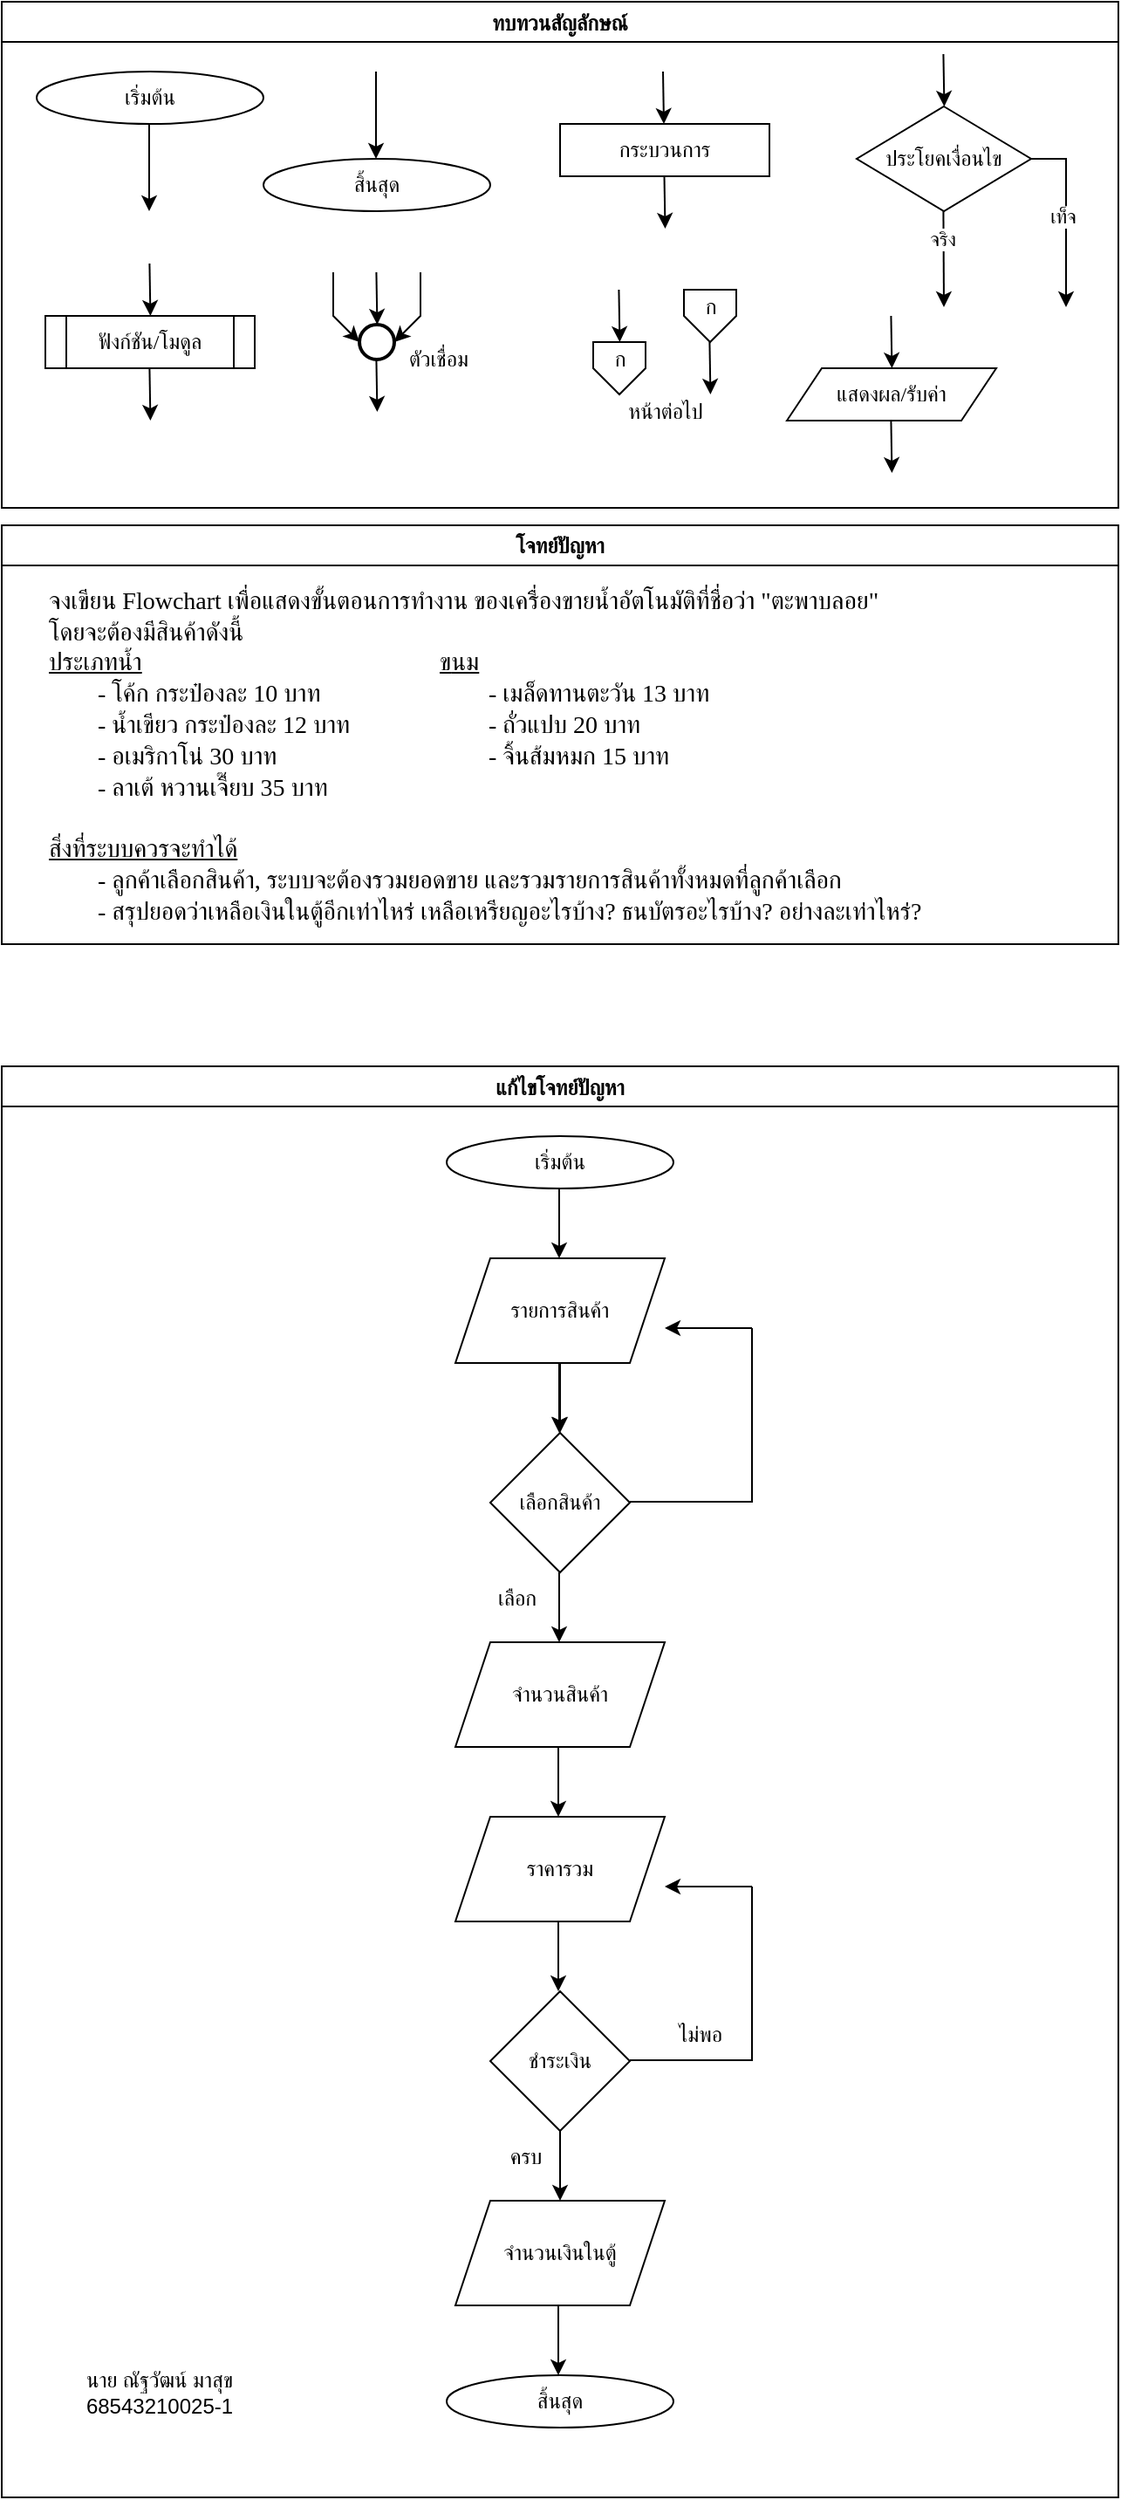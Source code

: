 <mxfile version="28.0.4">
  <diagram name="หน้า-1" id="yINgGY87hiQaUrzWzCxz">
    <mxGraphModel dx="1426" dy="743" grid="1" gridSize="10" guides="1" tooltips="1" connect="1" arrows="1" fold="1" page="1" pageScale="1" pageWidth="827" pageHeight="1169" math="0" shadow="0">
      <root>
        <mxCell id="0" />
        <mxCell id="1" parent="0" />
        <mxCell id="E96ORhK9GxkhAMzJGfh3-1" value="ทบทวนสัญลักษณ์" style="swimlane;fontFamily=Sarabun;fontSource=https%3A%2F%2Ffonts.googleapis.com%2Fcss%3Ffamily%3DSarabun;" vertex="1" parent="1">
          <mxGeometry x="94" y="20" width="640" height="290" as="geometry" />
        </mxCell>
        <mxCell id="E96ORhK9GxkhAMzJGfh3-2" value="&lt;font data-font-src=&quot;https://fonts.googleapis.com/css?family=Sarabun&quot; face=&quot;Sarabun&quot;&gt;เริ่มต้น&lt;/font&gt;" style="ellipse;whiteSpace=wrap;html=1;" vertex="1" parent="E96ORhK9GxkhAMzJGfh3-1">
          <mxGeometry x="20" y="40" width="130" height="30" as="geometry" />
        </mxCell>
        <mxCell id="E96ORhK9GxkhAMzJGfh3-3" value="" style="endArrow=classic;html=1;rounded=0;" edge="1" parent="E96ORhK9GxkhAMzJGfh3-1">
          <mxGeometry width="50" height="50" relative="1" as="geometry">
            <mxPoint x="84.5" y="70" as="sourcePoint" />
            <mxPoint x="84.5" y="120" as="targetPoint" />
          </mxGeometry>
        </mxCell>
        <mxCell id="E96ORhK9GxkhAMzJGfh3-4" value="&lt;font face=&quot;Sarabun&quot;&gt;สิ้นสุด&lt;/font&gt;" style="ellipse;whiteSpace=wrap;html=1;" vertex="1" parent="E96ORhK9GxkhAMzJGfh3-1">
          <mxGeometry x="150" y="90" width="130" height="30" as="geometry" />
        </mxCell>
        <mxCell id="E96ORhK9GxkhAMzJGfh3-5" value="" style="endArrow=classic;html=1;rounded=0;" edge="1" parent="E96ORhK9GxkhAMzJGfh3-1">
          <mxGeometry width="50" height="50" relative="1" as="geometry">
            <mxPoint x="214.5" y="40" as="sourcePoint" />
            <mxPoint x="214.5" y="90" as="targetPoint" />
          </mxGeometry>
        </mxCell>
        <mxCell id="E96ORhK9GxkhAMzJGfh3-6" value="กระบวนการ" style="rounded=0;whiteSpace=wrap;html=1;fontFamily=Sarabun;fontSource=https%3A%2F%2Ffonts.googleapis.com%2Fcss%3Ffamily%3DSarabun;" vertex="1" parent="E96ORhK9GxkhAMzJGfh3-1">
          <mxGeometry x="320" y="70" width="120" height="30" as="geometry" />
        </mxCell>
        <mxCell id="E96ORhK9GxkhAMzJGfh3-7" value="" style="endArrow=classic;html=1;rounded=0;" edge="1" parent="E96ORhK9GxkhAMzJGfh3-1">
          <mxGeometry width="50" height="50" relative="1" as="geometry">
            <mxPoint x="379" y="40" as="sourcePoint" />
            <mxPoint x="379.5" y="70" as="targetPoint" />
          </mxGeometry>
        </mxCell>
        <mxCell id="E96ORhK9GxkhAMzJGfh3-8" value="" style="endArrow=classic;html=1;rounded=0;" edge="1" parent="E96ORhK9GxkhAMzJGfh3-1">
          <mxGeometry width="50" height="50" relative="1" as="geometry">
            <mxPoint x="379.75" y="100" as="sourcePoint" />
            <mxPoint x="380.25" y="130" as="targetPoint" />
          </mxGeometry>
        </mxCell>
        <mxCell id="E96ORhK9GxkhAMzJGfh3-9" value="ประโยคเงื่อนไข" style="rhombus;whiteSpace=wrap;html=1;fontFamily=Sarabun;fontSource=https%3A%2F%2Ffonts.googleapis.com%2Fcss%3Ffamily%3DSarabun;" vertex="1" parent="E96ORhK9GxkhAMzJGfh3-1">
          <mxGeometry x="490" y="60" width="100" height="60" as="geometry" />
        </mxCell>
        <mxCell id="E96ORhK9GxkhAMzJGfh3-10" value="" style="endArrow=classic;html=1;rounded=0;" edge="1" parent="E96ORhK9GxkhAMzJGfh3-1">
          <mxGeometry width="50" height="50" relative="1" as="geometry">
            <mxPoint x="539.71" y="30" as="sourcePoint" />
            <mxPoint x="540.21" y="60" as="targetPoint" />
          </mxGeometry>
        </mxCell>
        <mxCell id="E96ORhK9GxkhAMzJGfh3-11" value="" style="endArrow=classic;html=1;rounded=0;" edge="1" parent="E96ORhK9GxkhAMzJGfh3-1">
          <mxGeometry width="50" height="50" relative="1" as="geometry">
            <mxPoint x="539.71" y="120" as="sourcePoint" />
            <mxPoint x="540" y="175" as="targetPoint" />
          </mxGeometry>
        </mxCell>
        <mxCell id="E96ORhK9GxkhAMzJGfh3-12" value="จริง" style="edgeLabel;html=1;align=center;verticalAlign=middle;resizable=0;points=[];fontFamily=Sarabun;fontSource=https%3A%2F%2Ffonts.googleapis.com%2Fcss%3Ffamily%3DSarabun;" vertex="1" connectable="0" parent="E96ORhK9GxkhAMzJGfh3-11">
          <mxGeometry x="-0.414" y="-1" relative="1" as="geometry">
            <mxPoint as="offset" />
          </mxGeometry>
        </mxCell>
        <mxCell id="E96ORhK9GxkhAMzJGfh3-13" value="" style="endArrow=classic;html=1;rounded=0;exitX=1;exitY=0.5;exitDx=0;exitDy=0;" edge="1" parent="E96ORhK9GxkhAMzJGfh3-1" source="E96ORhK9GxkhAMzJGfh3-9">
          <mxGeometry width="50" height="50" relative="1" as="geometry">
            <mxPoint x="620" y="95" as="sourcePoint" />
            <mxPoint x="610" y="175" as="targetPoint" />
            <Array as="points">
              <mxPoint x="610" y="90" />
            </Array>
          </mxGeometry>
        </mxCell>
        <mxCell id="E96ORhK9GxkhAMzJGfh3-14" value="&lt;font data-font-src=&quot;https://fonts.googleapis.com/css?family=Sarabun&quot; face=&quot;Sarabun&quot;&gt;เท็จ&lt;/font&gt;" style="edgeLabel;html=1;align=center;verticalAlign=middle;resizable=0;points=[];" vertex="1" connectable="0" parent="E96ORhK9GxkhAMzJGfh3-13">
          <mxGeometry x="-0.002" y="-2" relative="1" as="geometry">
            <mxPoint as="offset" />
          </mxGeometry>
        </mxCell>
        <mxCell id="E96ORhK9GxkhAMzJGfh3-15" value="&lt;font data-font-src=&quot;https://fonts.googleapis.com/css?family=Sarabun&quot; face=&quot;Sarabun&quot;&gt;ฟังก์ชัน/โมดูล&lt;/font&gt;" style="shape=process;whiteSpace=wrap;html=1;backgroundOutline=1;" vertex="1" parent="E96ORhK9GxkhAMzJGfh3-1">
          <mxGeometry x="25" y="180" width="120" height="30" as="geometry" />
        </mxCell>
        <mxCell id="E96ORhK9GxkhAMzJGfh3-16" value="" style="endArrow=classic;html=1;rounded=0;" edge="1" parent="E96ORhK9GxkhAMzJGfh3-1">
          <mxGeometry width="50" height="50" relative="1" as="geometry">
            <mxPoint x="84.71" y="150" as="sourcePoint" />
            <mxPoint x="85.21" y="180" as="targetPoint" />
          </mxGeometry>
        </mxCell>
        <mxCell id="E96ORhK9GxkhAMzJGfh3-17" value="" style="endArrow=classic;html=1;rounded=0;" edge="1" parent="E96ORhK9GxkhAMzJGfh3-1">
          <mxGeometry width="50" height="50" relative="1" as="geometry">
            <mxPoint x="84.71" y="210" as="sourcePoint" />
            <mxPoint x="85.21" y="240" as="targetPoint" />
          </mxGeometry>
        </mxCell>
        <mxCell id="E96ORhK9GxkhAMzJGfh3-18" value="" style="strokeWidth=2;html=1;shape=mxgraph.flowchart.start_2;whiteSpace=wrap;" vertex="1" parent="E96ORhK9GxkhAMzJGfh3-1">
          <mxGeometry x="205" y="185" width="20" height="20" as="geometry" />
        </mxCell>
        <mxCell id="E96ORhK9GxkhAMzJGfh3-19" value="" style="endArrow=classic;html=1;rounded=0;" edge="1" parent="E96ORhK9GxkhAMzJGfh3-1">
          <mxGeometry width="50" height="50" relative="1" as="geometry">
            <mxPoint x="214.71" y="155" as="sourcePoint" />
            <mxPoint x="215.21" y="185" as="targetPoint" />
          </mxGeometry>
        </mxCell>
        <mxCell id="E96ORhK9GxkhAMzJGfh3-20" value="" style="endArrow=classic;html=1;rounded=0;entryX=0;entryY=0.5;entryDx=0;entryDy=0;entryPerimeter=0;" edge="1" parent="E96ORhK9GxkhAMzJGfh3-1" target="E96ORhK9GxkhAMzJGfh3-18">
          <mxGeometry width="50" height="50" relative="1" as="geometry">
            <mxPoint x="190.0" y="155" as="sourcePoint" />
            <mxPoint x="190.5" y="185" as="targetPoint" />
            <Array as="points">
              <mxPoint x="190" y="180" />
            </Array>
          </mxGeometry>
        </mxCell>
        <mxCell id="E96ORhK9GxkhAMzJGfh3-21" value="" style="endArrow=classic;html=1;rounded=0;entryX=1;entryY=0.5;entryDx=0;entryDy=0;entryPerimeter=0;" edge="1" parent="E96ORhK9GxkhAMzJGfh3-1" target="E96ORhK9GxkhAMzJGfh3-18">
          <mxGeometry width="50" height="50" relative="1" as="geometry">
            <mxPoint x="240.0" y="155" as="sourcePoint" />
            <mxPoint x="240.5" y="185" as="targetPoint" />
            <Array as="points">
              <mxPoint x="240" y="180" />
            </Array>
          </mxGeometry>
        </mxCell>
        <mxCell id="E96ORhK9GxkhAMzJGfh3-22" value="" style="endArrow=classic;html=1;rounded=0;" edge="1" parent="E96ORhK9GxkhAMzJGfh3-1">
          <mxGeometry width="50" height="50" relative="1" as="geometry">
            <mxPoint x="214.71" y="205" as="sourcePoint" />
            <mxPoint x="215.21" y="235" as="targetPoint" />
          </mxGeometry>
        </mxCell>
        <mxCell id="E96ORhK9GxkhAMzJGfh3-23" value="&lt;font data-font-src=&quot;https://fonts.googleapis.com/css?family=Sarabun&quot; face=&quot;Sarabun&quot;&gt;ตัวเชื่อม&lt;/font&gt;" style="text;html=1;align=center;verticalAlign=middle;resizable=0;points=[];autosize=1;strokeColor=none;fillColor=none;" vertex="1" parent="E96ORhK9GxkhAMzJGfh3-1">
          <mxGeometry x="220" y="190" width="60" height="30" as="geometry" />
        </mxCell>
        <mxCell id="E96ORhK9GxkhAMzJGfh3-24" value="" style="endArrow=classic;html=1;rounded=0;" edge="1" parent="E96ORhK9GxkhAMzJGfh3-1">
          <mxGeometry width="50" height="50" relative="1" as="geometry">
            <mxPoint x="353.71" y="165" as="sourcePoint" />
            <mxPoint x="354.21" y="195" as="targetPoint" />
          </mxGeometry>
        </mxCell>
        <mxCell id="E96ORhK9GxkhAMzJGfh3-25" value="" style="verticalLabelPosition=bottom;verticalAlign=top;html=1;shape=offPageConnector;rounded=0;size=0.5;" vertex="1" parent="E96ORhK9GxkhAMzJGfh3-1">
          <mxGeometry x="339" y="195" width="30" height="30" as="geometry" />
        </mxCell>
        <mxCell id="E96ORhK9GxkhAMzJGfh3-26" value="" style="endArrow=classic;html=1;rounded=0;" edge="1" parent="E96ORhK9GxkhAMzJGfh3-1">
          <mxGeometry width="50" height="50" relative="1" as="geometry">
            <mxPoint x="405.71" y="195" as="sourcePoint" />
            <mxPoint x="406.21" y="225" as="targetPoint" />
          </mxGeometry>
        </mxCell>
        <mxCell id="E96ORhK9GxkhAMzJGfh3-27" value="" style="verticalLabelPosition=bottom;verticalAlign=top;html=1;shape=offPageConnector;rounded=0;size=0.5;" vertex="1" parent="E96ORhK9GxkhAMzJGfh3-1">
          <mxGeometry x="391" y="165" width="30" height="30" as="geometry" />
        </mxCell>
        <mxCell id="E96ORhK9GxkhAMzJGfh3-28" value="หน้าต่อไป" style="text;html=1;align=center;verticalAlign=middle;resizable=0;points=[];autosize=1;strokeColor=none;fillColor=none;fontFamily=Sarabun;fontSource=https%3A%2F%2Ffonts.googleapis.com%2Fcss%3Ffamily%3DSarabun;" vertex="1" parent="E96ORhK9GxkhAMzJGfh3-1">
          <mxGeometry x="345" y="220" width="70" height="30" as="geometry" />
        </mxCell>
        <mxCell id="E96ORhK9GxkhAMzJGfh3-29" value="ก" style="text;html=1;align=center;verticalAlign=middle;resizable=0;points=[];autosize=1;strokeColor=none;fillColor=none;fontFamily=Sarabun;fontSource=https%3A%2F%2Ffonts.googleapis.com%2Fcss%3Ffamily%3DSarabun;" vertex="1" parent="E96ORhK9GxkhAMzJGfh3-1">
          <mxGeometry x="339" y="190" width="30" height="30" as="geometry" />
        </mxCell>
        <mxCell id="E96ORhK9GxkhAMzJGfh3-30" value="ก" style="text;html=1;align=center;verticalAlign=middle;resizable=0;points=[];autosize=1;strokeColor=none;fillColor=none;fontFamily=Sarabun;fontSource=https%3A%2F%2Ffonts.googleapis.com%2Fcss%3Ffamily%3DSarabun;" vertex="1" parent="E96ORhK9GxkhAMzJGfh3-1">
          <mxGeometry x="391" y="160" width="30" height="30" as="geometry" />
        </mxCell>
        <mxCell id="E96ORhK9GxkhAMzJGfh3-31" value="แสดงผล/รับค่า" style="shape=parallelogram;perimeter=parallelogramPerimeter;whiteSpace=wrap;html=1;fixedSize=1;fontFamily=Sarabun;fontSource=https%3A%2F%2Ffonts.googleapis.com%2Fcss%3Ffamily%3DSarabun;" vertex="1" parent="E96ORhK9GxkhAMzJGfh3-1">
          <mxGeometry x="450" y="210" width="120" height="30" as="geometry" />
        </mxCell>
        <mxCell id="E96ORhK9GxkhAMzJGfh3-32" value="" style="endArrow=classic;html=1;rounded=0;" edge="1" parent="E96ORhK9GxkhAMzJGfh3-1">
          <mxGeometry width="50" height="50" relative="1" as="geometry">
            <mxPoint x="509.71" y="180" as="sourcePoint" />
            <mxPoint x="510.21" y="210" as="targetPoint" />
          </mxGeometry>
        </mxCell>
        <mxCell id="E96ORhK9GxkhAMzJGfh3-33" value="" style="endArrow=classic;html=1;rounded=0;" edge="1" parent="E96ORhK9GxkhAMzJGfh3-1">
          <mxGeometry width="50" height="50" relative="1" as="geometry">
            <mxPoint x="509.71" y="240" as="sourcePoint" />
            <mxPoint x="510.21" y="270" as="targetPoint" />
          </mxGeometry>
        </mxCell>
        <mxCell id="E96ORhK9GxkhAMzJGfh3-34" value="แก้ไขโจทย์ปัญหา" style="swimlane;fontFamily=Sarabun;fontSource=https%3A%2F%2Ffonts.googleapis.com%2Fcss%3Ffamily%3DSarabun;" vertex="1" parent="1">
          <mxGeometry x="94" y="630" width="640" height="820" as="geometry" />
        </mxCell>
        <mxCell id="E96ORhK9GxkhAMzJGfh3-35" value="&lt;font data-font-src=&quot;https://fonts.googleapis.com/css?family=Sarabun&quot; face=&quot;Sarabun&quot;&gt;เริ่มต้น&lt;/font&gt;" style="ellipse;whiteSpace=wrap;html=1;" vertex="1" parent="E96ORhK9GxkhAMzJGfh3-34">
          <mxGeometry x="255" y="40" width="130" height="30" as="geometry" />
        </mxCell>
        <mxCell id="E96ORhK9GxkhAMzJGfh3-36" value="&lt;font face=&quot;Sarabun&quot;&gt;สิ้นสุด&lt;/font&gt;" style="ellipse;whiteSpace=wrap;html=1;" vertex="1" parent="E96ORhK9GxkhAMzJGfh3-34">
          <mxGeometry x="255" y="750" width="130" height="30" as="geometry" />
        </mxCell>
        <mxCell id="E96ORhK9GxkhAMzJGfh3-37" value="" style="edgeStyle=orthogonalEdgeStyle;rounded=0;orthogonalLoop=1;jettySize=auto;html=1;" edge="1" parent="E96ORhK9GxkhAMzJGfh3-34" source="E96ORhK9GxkhAMzJGfh3-38" target="E96ORhK9GxkhAMzJGfh3-41">
          <mxGeometry relative="1" as="geometry" />
        </mxCell>
        <mxCell id="E96ORhK9GxkhAMzJGfh3-38" value="รายการสินค้า" style="shape=parallelogram;perimeter=parallelogramPerimeter;whiteSpace=wrap;html=1;fixedSize=1;" vertex="1" parent="E96ORhK9GxkhAMzJGfh3-34">
          <mxGeometry x="260" y="110" width="120" height="60" as="geometry" />
        </mxCell>
        <mxCell id="E96ORhK9GxkhAMzJGfh3-39" value="" style="endArrow=classic;html=1;rounded=0;" edge="1" parent="E96ORhK9GxkhAMzJGfh3-34">
          <mxGeometry width="50" height="50" relative="1" as="geometry">
            <mxPoint x="319.5" y="70" as="sourcePoint" />
            <mxPoint x="319.5" y="110" as="targetPoint" />
          </mxGeometry>
        </mxCell>
        <mxCell id="E96ORhK9GxkhAMzJGfh3-40" value="" style="endArrow=classic;html=1;rounded=0;" edge="1" parent="E96ORhK9GxkhAMzJGfh3-34">
          <mxGeometry width="50" height="50" relative="1" as="geometry">
            <mxPoint x="319.5" y="170" as="sourcePoint" />
            <mxPoint x="319.5" y="210" as="targetPoint" />
          </mxGeometry>
        </mxCell>
        <mxCell id="E96ORhK9GxkhAMzJGfh3-41" value="เลือกสินค้า" style="rhombus;whiteSpace=wrap;html=1;" vertex="1" parent="E96ORhK9GxkhAMzJGfh3-34">
          <mxGeometry x="280" y="210" width="80" height="80" as="geometry" />
        </mxCell>
        <mxCell id="E96ORhK9GxkhAMzJGfh3-42" value="" style="endArrow=none;html=1;rounded=0;" edge="1" parent="E96ORhK9GxkhAMzJGfh3-34">
          <mxGeometry width="50" height="50" relative="1" as="geometry">
            <mxPoint x="360" y="249.5" as="sourcePoint" />
            <mxPoint x="430" y="249.5" as="targetPoint" />
          </mxGeometry>
        </mxCell>
        <mxCell id="E96ORhK9GxkhAMzJGfh3-43" value="" style="endArrow=none;html=1;rounded=0;" edge="1" parent="E96ORhK9GxkhAMzJGfh3-34">
          <mxGeometry width="50" height="50" relative="1" as="geometry">
            <mxPoint x="430" y="150" as="sourcePoint" />
            <mxPoint x="430" y="250" as="targetPoint" />
          </mxGeometry>
        </mxCell>
        <mxCell id="E96ORhK9GxkhAMzJGfh3-44" value="" style="endArrow=classic;html=1;rounded=0;" edge="1" parent="E96ORhK9GxkhAMzJGfh3-34">
          <mxGeometry width="50" height="50" relative="1" as="geometry">
            <mxPoint x="430" y="150" as="sourcePoint" />
            <mxPoint x="380" y="150" as="targetPoint" />
          </mxGeometry>
        </mxCell>
        <mxCell id="E96ORhK9GxkhAMzJGfh3-45" value="" style="endArrow=classic;html=1;rounded=0;" edge="1" parent="E96ORhK9GxkhAMzJGfh3-34">
          <mxGeometry width="50" height="50" relative="1" as="geometry">
            <mxPoint x="319.5" y="290" as="sourcePoint" />
            <mxPoint x="319.5" y="330" as="targetPoint" />
          </mxGeometry>
        </mxCell>
        <mxCell id="E96ORhK9GxkhAMzJGfh3-46" value="เลือก" style="text;html=1;align=center;verticalAlign=middle;resizable=0;points=[];autosize=1;strokeColor=none;fillColor=none;" vertex="1" parent="E96ORhK9GxkhAMzJGfh3-34">
          <mxGeometry x="270" y="290" width="50" height="30" as="geometry" />
        </mxCell>
        <mxCell id="E96ORhK9GxkhAMzJGfh3-47" value="จำนวนสินค้า" style="shape=parallelogram;perimeter=parallelogramPerimeter;whiteSpace=wrap;html=1;fixedSize=1;" vertex="1" parent="E96ORhK9GxkhAMzJGfh3-34">
          <mxGeometry x="260" y="330" width="120" height="60" as="geometry" />
        </mxCell>
        <mxCell id="E96ORhK9GxkhAMzJGfh3-48" value="" style="endArrow=classic;html=1;rounded=0;" edge="1" parent="E96ORhK9GxkhAMzJGfh3-34">
          <mxGeometry width="50" height="50" relative="1" as="geometry">
            <mxPoint x="319" y="390" as="sourcePoint" />
            <mxPoint x="319" y="430" as="targetPoint" />
          </mxGeometry>
        </mxCell>
        <mxCell id="E96ORhK9GxkhAMzJGfh3-49" value="ราคารวม" style="shape=parallelogram;perimeter=parallelogramPerimeter;whiteSpace=wrap;html=1;fixedSize=1;" vertex="1" parent="E96ORhK9GxkhAMzJGfh3-34">
          <mxGeometry x="260" y="430" width="120" height="60" as="geometry" />
        </mxCell>
        <mxCell id="E96ORhK9GxkhAMzJGfh3-50" value="" style="endArrow=classic;html=1;rounded=0;" edge="1" parent="E96ORhK9GxkhAMzJGfh3-34">
          <mxGeometry width="50" height="50" relative="1" as="geometry">
            <mxPoint x="319" y="490" as="sourcePoint" />
            <mxPoint x="319" y="530" as="targetPoint" />
          </mxGeometry>
        </mxCell>
        <mxCell id="E96ORhK9GxkhAMzJGfh3-51" value="ชำระเงิน" style="rhombus;whiteSpace=wrap;html=1;" vertex="1" parent="E96ORhK9GxkhAMzJGfh3-34">
          <mxGeometry x="280" y="530" width="80" height="80" as="geometry" />
        </mxCell>
        <mxCell id="E96ORhK9GxkhAMzJGfh3-52" value="" style="endArrow=none;html=1;rounded=0;" edge="1" parent="E96ORhK9GxkhAMzJGfh3-34">
          <mxGeometry width="50" height="50" relative="1" as="geometry">
            <mxPoint x="360" y="569.5" as="sourcePoint" />
            <mxPoint x="430" y="569.5" as="targetPoint" />
          </mxGeometry>
        </mxCell>
        <mxCell id="E96ORhK9GxkhAMzJGfh3-53" value="" style="endArrow=none;html=1;rounded=0;" edge="1" parent="E96ORhK9GxkhAMzJGfh3-34">
          <mxGeometry width="50" height="50" relative="1" as="geometry">
            <mxPoint x="430" y="470" as="sourcePoint" />
            <mxPoint x="430" y="570" as="targetPoint" />
          </mxGeometry>
        </mxCell>
        <mxCell id="E96ORhK9GxkhAMzJGfh3-54" value="" style="endArrow=classic;html=1;rounded=0;" edge="1" parent="E96ORhK9GxkhAMzJGfh3-34">
          <mxGeometry width="50" height="50" relative="1" as="geometry">
            <mxPoint x="430" y="470" as="sourcePoint" />
            <mxPoint x="380" y="470" as="targetPoint" />
          </mxGeometry>
        </mxCell>
        <mxCell id="E96ORhK9GxkhAMzJGfh3-55" value="ไม่พอ" style="text;html=1;align=center;verticalAlign=middle;resizable=0;points=[];autosize=1;strokeColor=none;fillColor=none;" vertex="1" parent="E96ORhK9GxkhAMzJGfh3-34">
          <mxGeometry x="375" y="540" width="50" height="30" as="geometry" />
        </mxCell>
        <mxCell id="E96ORhK9GxkhAMzJGfh3-56" value="" style="endArrow=classic;html=1;rounded=0;" edge="1" parent="E96ORhK9GxkhAMzJGfh3-34">
          <mxGeometry width="50" height="50" relative="1" as="geometry">
            <mxPoint x="320" y="610" as="sourcePoint" />
            <mxPoint x="320" y="650" as="targetPoint" />
          </mxGeometry>
        </mxCell>
        <mxCell id="E96ORhK9GxkhAMzJGfh3-57" value="ครบ" style="text;html=1;align=center;verticalAlign=middle;resizable=0;points=[];autosize=1;strokeColor=none;fillColor=none;" vertex="1" parent="E96ORhK9GxkhAMzJGfh3-34">
          <mxGeometry x="280" y="610" width="40" height="30" as="geometry" />
        </mxCell>
        <mxCell id="E96ORhK9GxkhAMzJGfh3-58" value="จำนวนเงินในตู้" style="shape=parallelogram;perimeter=parallelogramPerimeter;whiteSpace=wrap;html=1;fixedSize=1;" vertex="1" parent="E96ORhK9GxkhAMzJGfh3-34">
          <mxGeometry x="260" y="650" width="120" height="60" as="geometry" />
        </mxCell>
        <mxCell id="E96ORhK9GxkhAMzJGfh3-59" value="" style="endArrow=classic;html=1;rounded=0;" edge="1" parent="E96ORhK9GxkhAMzJGfh3-34">
          <mxGeometry width="50" height="50" relative="1" as="geometry">
            <mxPoint x="319" y="710" as="sourcePoint" />
            <mxPoint x="319" y="750" as="targetPoint" />
          </mxGeometry>
        </mxCell>
        <mxCell id="E96ORhK9GxkhAMzJGfh3-60" value="นาย ณัฐวัฒน์ มาสุข&lt;div&gt;68543210025-1&lt;/div&gt;" style="text;html=1;align=center;verticalAlign=middle;resizable=0;points=[];autosize=1;strokeColor=none;fillColor=none;" vertex="1" parent="E96ORhK9GxkhAMzJGfh3-34">
          <mxGeometry x="30" y="740" width="120" height="40" as="geometry" />
        </mxCell>
        <mxCell id="E96ORhK9GxkhAMzJGfh3-61" value="&lt;font data-font-src=&quot;https://fonts.googleapis.com/css?family=Sarabun&quot; face=&quot;Sarabun&quot;&gt;โจทย์ปัญหา&lt;/font&gt;" style="swimlane;whiteSpace=wrap;html=1;" vertex="1" parent="1">
          <mxGeometry x="94" y="320" width="640" height="240" as="geometry" />
        </mxCell>
        <mxCell id="E96ORhK9GxkhAMzJGfh3-62" value="&lt;font data-font-src=&quot;https://fonts.googleapis.com/css?family=Sarabun&quot; face=&quot;Sarabun&quot; style=&quot;font-size: 14px;&quot;&gt;จงเขียน Flowchart เพื่อแสดงขั้นตอนการทำงาน ของเครื่องขายน้ำอัตโนมัติที่ชื่อว่า &quot;ตะพาบลอย&quot;&lt;br&gt;โดยจะต้องมีสินค้าดังนี้&lt;br&gt;&lt;u&gt;ประเภทน้ำ&lt;span style=&quot;white-space: pre;&quot;&gt;&#x9;&lt;/span&gt;&lt;span style=&quot;white-space: pre;&quot;&gt;&#x9;&lt;/span&gt;&lt;span style=&quot;white-space: pre;&quot;&gt;&#x9;&lt;/span&gt;&lt;span style=&quot;white-space: pre;&quot;&gt;&#x9;&lt;/span&gt;&lt;span style=&quot;white-space: pre;&quot;&gt;&#x9;&lt;/span&gt;&lt;span style=&quot;white-space: pre;&quot;&gt;&#x9;&lt;span style=&quot;white-space: pre;&quot;&gt;&#x9;&lt;/span&gt;ข&lt;/span&gt;นม&lt;/u&gt;&lt;br&gt;&lt;span style=&quot;white-space: pre;&quot;&gt;&#x9;&lt;/span&gt;- โค้ก กระป๋องละ 10 บาท&lt;span style=&quot;white-space: pre;&quot;&gt;&#x9;&lt;/span&gt;&lt;span style=&quot;white-space: pre;&quot;&gt;&#x9;&lt;/span&gt;&lt;span style=&quot;white-space: pre;&quot;&gt;&#x9;&lt;/span&gt;&lt;span style=&quot;white-space: pre;&quot;&gt;&#x9;&lt;/span&gt;- เมล็ดทานตะวัน 13 บาท&lt;br&gt;&lt;span style=&quot;white-space: pre;&quot;&gt;&#x9;&lt;/span&gt;- น้ำเขียว กระป๋องละ 12 บาท&lt;span style=&quot;white-space: pre;&quot;&gt;&#x9;&lt;/span&gt;&lt;span style=&quot;white-space: pre;&quot;&gt;&#x9;&lt;/span&gt;&lt;span style=&quot;white-space: pre;&quot;&gt;&#x9;&lt;/span&gt;- ถั่วแปบ 20 บาท&lt;br&gt;&lt;span style=&quot;white-space: pre;&quot;&gt;&#x9;&lt;/span&gt;- อเมริกาโน่ 30 บาท&lt;span style=&quot;white-space: pre;&quot;&gt;&#x9;&lt;/span&gt;&lt;span style=&quot;white-space: pre;&quot;&gt;&#x9;&lt;/span&gt;&lt;span style=&quot;white-space: pre;&quot;&gt;&#x9;&lt;/span&gt;&lt;span style=&quot;white-space: pre;&quot;&gt;&#x9;&lt;/span&gt;&lt;span style=&quot;white-space: pre;&quot;&gt;&#x9;&lt;/span&gt;- จิ้นส้มหมก 15 บาท&lt;br&gt;&lt;span style=&quot;white-space: pre;&quot;&gt;&#x9;&lt;/span&gt;- ลาเต้ หวานเจี๊ยบ 35 บาท&lt;span style=&quot;white-space: pre;&quot;&gt;&#x9;&lt;/span&gt;&lt;br&gt;&lt;br&gt;&lt;u&gt;สิ่งที่ระบบควรจะทำได้&lt;/u&gt;&lt;br&gt;&lt;span style=&quot;white-space: pre;&quot;&gt;&#x9;&lt;/span&gt;- ลูกค้าเลือกสินค้า, ระบบจะต้องรวมยอดขาย และรวมรายการสินค้าทั้งหมดที่ลูกค้าเลือก&lt;br&gt;&lt;span style=&quot;white-space: pre;&quot;&gt;&#x9;&lt;/span&gt;- สรุปยอดว่าเหลือเงินในตู้อีกเท่าไหร่ เหลือเหรียญอะไรบ้าง? ธนบัตรอะไรบ้าง? อย่างละเท่าไหร่?&lt;br&gt;&lt;br&gt;&lt;br&gt;&lt;/font&gt;" style="text;html=1;align=left;verticalAlign=middle;resizable=0;points=[];autosize=1;strokeColor=none;fillColor=none;fontSize=14;" vertex="1" parent="E96ORhK9GxkhAMzJGfh3-61">
          <mxGeometry x="25" y="30" width="580" height="240" as="geometry" />
        </mxCell>
      </root>
    </mxGraphModel>
  </diagram>
</mxfile>

